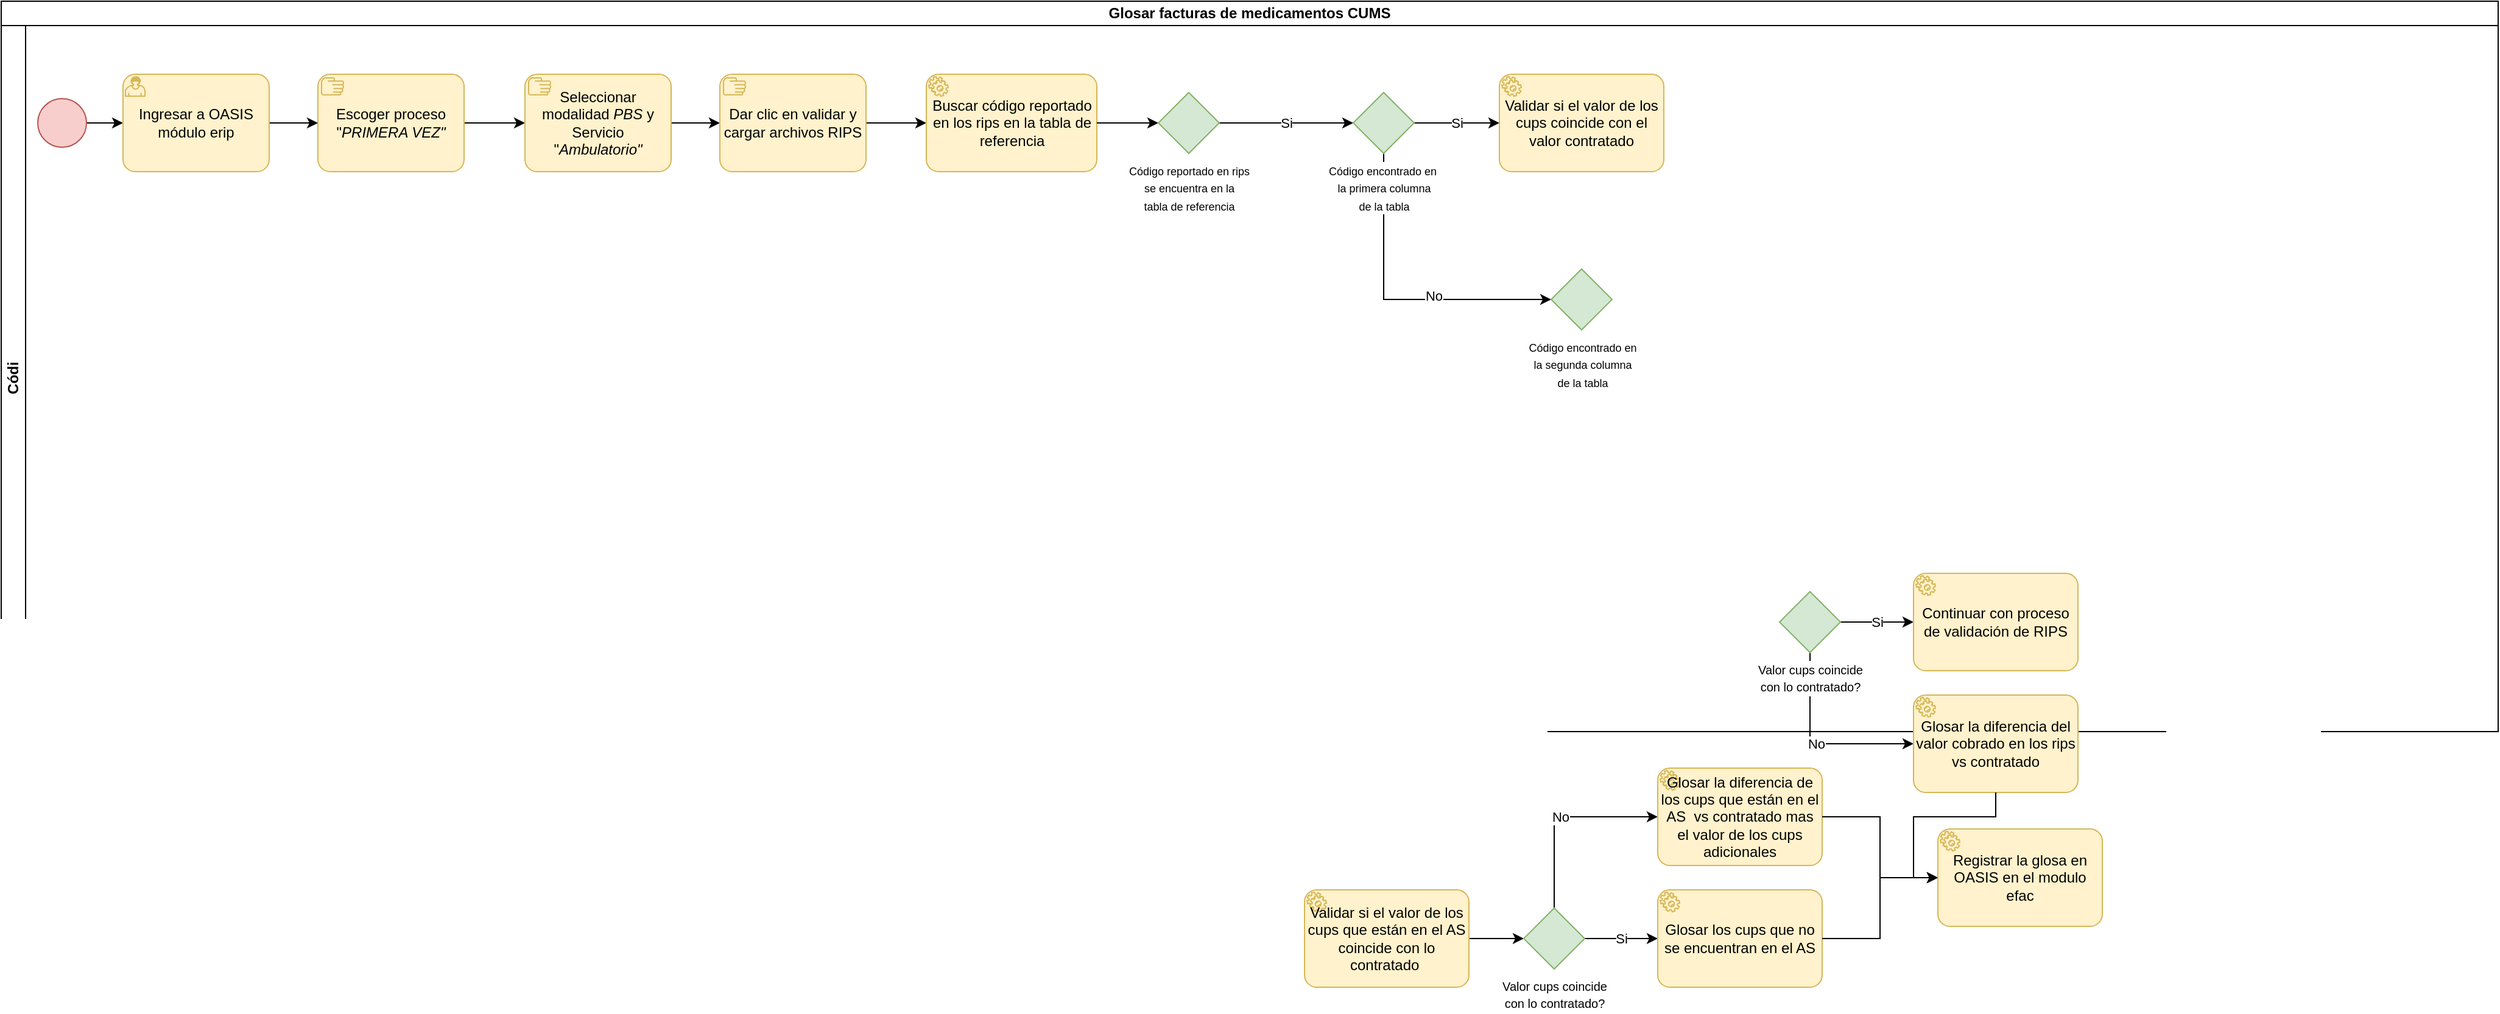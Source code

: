 <mxfile version="21.6.6" type="github">
  <diagram name="Página-1" id="6i_p-R7HKGtbfCE5hA1_">
    <mxGraphModel dx="1674" dy="758" grid="1" gridSize="10" guides="1" tooltips="1" connect="1" arrows="1" fold="1" page="1" pageScale="1" pageWidth="2100" pageHeight="640" math="0" shadow="0">
      <root>
        <mxCell id="0" />
        <mxCell id="1" parent="0" />
        <mxCell id="mdYcMvUlgZSCt1_3ZbtV-1" value="Glosar facturas de medicamentos CUMS" style="swimlane;html=1;childLayout=stackLayout;resizeParent=1;resizeParentMax=0;horizontal=1;startSize=20;horizontalStack=0;whiteSpace=wrap;" vertex="1" parent="1">
          <mxGeometry x="30" y="20" width="2050" height="600" as="geometry" />
        </mxCell>
        <mxCell id="mdYcMvUlgZSCt1_3ZbtV-2" value="Códi" style="swimlane;html=1;startSize=20;horizontal=0;" vertex="1" parent="mdYcMvUlgZSCt1_3ZbtV-1">
          <mxGeometry y="20" width="2050" height="580" as="geometry" />
        </mxCell>
        <mxCell id="mdYcMvUlgZSCt1_3ZbtV-3" style="edgeStyle=orthogonalEdgeStyle;rounded=0;orthogonalLoop=1;jettySize=auto;html=1;entryX=0;entryY=0.5;entryDx=0;entryDy=0;entryPerimeter=0;" edge="1" parent="mdYcMvUlgZSCt1_3ZbtV-2" source="mdYcMvUlgZSCt1_3ZbtV-4" target="mdYcMvUlgZSCt1_3ZbtV-9">
          <mxGeometry relative="1" as="geometry">
            <mxPoint x="100" y="80" as="targetPoint" />
          </mxGeometry>
        </mxCell>
        <mxCell id="mdYcMvUlgZSCt1_3ZbtV-4" value="" style="points=[[0.145,0.145,0],[0.5,0,0],[0.855,0.145,0],[1,0.5,0],[0.855,0.855,0],[0.5,1,0],[0.145,0.855,0],[0,0.5,0]];shape=mxgraph.bpmn.event;html=1;verticalLabelPosition=bottom;labelBackgroundColor=#ffffff;verticalAlign=top;align=center;perimeter=ellipsePerimeter;outlineConnect=0;aspect=fixed;outline=standard;symbol=general;fillColor=#f8cecc;strokeColor=#b85450;" vertex="1" parent="mdYcMvUlgZSCt1_3ZbtV-2">
          <mxGeometry x="30" y="60" width="40" height="40" as="geometry" />
        </mxCell>
        <mxCell id="mdYcMvUlgZSCt1_3ZbtV-5" value="" style="edgeStyle=orthogonalEdgeStyle;rounded=0;orthogonalLoop=1;jettySize=auto;html=1;exitX=1;exitY=0.5;exitDx=0;exitDy=0;exitPerimeter=0;entryX=0;entryY=0.5;entryDx=0;entryDy=0;entryPerimeter=0;" edge="1" parent="mdYcMvUlgZSCt1_3ZbtV-2" source="mdYcMvUlgZSCt1_3ZbtV-10" target="mdYcMvUlgZSCt1_3ZbtV-12">
          <mxGeometry relative="1" as="geometry">
            <mxPoint x="550" y="80" as="sourcePoint" />
          </mxGeometry>
        </mxCell>
        <mxCell id="mdYcMvUlgZSCt1_3ZbtV-6" style="edgeStyle=orthogonalEdgeStyle;rounded=0;orthogonalLoop=1;jettySize=auto;html=1;entryX=0;entryY=0.5;entryDx=0;entryDy=0;entryPerimeter=0;" edge="1" parent="mdYcMvUlgZSCt1_3ZbtV-2" source="mdYcMvUlgZSCt1_3ZbtV-7" target="mdYcMvUlgZSCt1_3ZbtV-10">
          <mxGeometry relative="1" as="geometry" />
        </mxCell>
        <mxCell id="mdYcMvUlgZSCt1_3ZbtV-7" value="Escoger proceso &quot;&lt;i&gt;PRIMERA VEZ&quot;&lt;/i&gt;" style="points=[[0.25,0,0],[0.5,0,0],[0.75,0,0],[1,0.25,0],[1,0.5,0],[1,0.75,0],[0.75,1,0],[0.5,1,0],[0.25,1,0],[0,0.75,0],[0,0.5,0],[0,0.25,0]];shape=mxgraph.bpmn.task;whiteSpace=wrap;rectStyle=rounded;size=10;html=1;container=1;expand=0;collapsible=0;taskMarker=manual;fillColor=#fff2cc;strokeColor=#d6b656;" vertex="1" parent="mdYcMvUlgZSCt1_3ZbtV-2">
          <mxGeometry x="260" y="40" width="120" height="80" as="geometry" />
        </mxCell>
        <mxCell id="mdYcMvUlgZSCt1_3ZbtV-8" style="edgeStyle=orthogonalEdgeStyle;rounded=0;orthogonalLoop=1;jettySize=auto;html=1;" edge="1" parent="mdYcMvUlgZSCt1_3ZbtV-2" source="mdYcMvUlgZSCt1_3ZbtV-9" target="mdYcMvUlgZSCt1_3ZbtV-7">
          <mxGeometry relative="1" as="geometry">
            <mxPoint x="260" y="80" as="targetPoint" />
          </mxGeometry>
        </mxCell>
        <mxCell id="mdYcMvUlgZSCt1_3ZbtV-9" value="Ingresar a OASIS módulo erip" style="points=[[0.25,0,0],[0.5,0,0],[0.75,0,0],[1,0.25,0],[1,0.5,0],[1,0.75,0],[0.75,1,0],[0.5,1,0],[0.25,1,0],[0,0.75,0],[0,0.5,0],[0,0.25,0]];shape=mxgraph.bpmn.task;whiteSpace=wrap;rectStyle=rounded;size=10;html=1;container=1;expand=0;collapsible=0;taskMarker=user;fillColor=#fff2cc;strokeColor=#d6b656;" vertex="1" parent="mdYcMvUlgZSCt1_3ZbtV-2">
          <mxGeometry x="100" y="40" width="120" height="80" as="geometry" />
        </mxCell>
        <mxCell id="mdYcMvUlgZSCt1_3ZbtV-10" value="Seleccionar modalidad &lt;i&gt;PBS &lt;/i&gt;y Servicio &quot;&lt;i&gt;Ambulatorio&quot;&lt;/i&gt;" style="points=[[0.25,0,0],[0.5,0,0],[0.75,0,0],[1,0.25,0],[1,0.5,0],[1,0.75,0],[0.75,1,0],[0.5,1,0],[0.25,1,0],[0,0.75,0],[0,0.5,0],[0,0.25,0]];shape=mxgraph.bpmn.task;whiteSpace=wrap;rectStyle=rounded;size=10;html=1;container=1;expand=0;collapsible=0;taskMarker=manual;fillColor=#fff2cc;strokeColor=#d6b656;" vertex="1" parent="mdYcMvUlgZSCt1_3ZbtV-2">
          <mxGeometry x="430" y="40" width="120" height="80" as="geometry" />
        </mxCell>
        <mxCell id="mdYcMvUlgZSCt1_3ZbtV-11" style="edgeStyle=orthogonalEdgeStyle;rounded=0;orthogonalLoop=1;jettySize=auto;html=1;entryX=0;entryY=0.5;entryDx=0;entryDy=0;entryPerimeter=0;" edge="1" parent="mdYcMvUlgZSCt1_3ZbtV-2" source="mdYcMvUlgZSCt1_3ZbtV-12" target="mdYcMvUlgZSCt1_3ZbtV-14">
          <mxGeometry relative="1" as="geometry" />
        </mxCell>
        <mxCell id="mdYcMvUlgZSCt1_3ZbtV-12" value="Dar clic en validar y cargar archivos RIPS" style="points=[[0.25,0,0],[0.5,0,0],[0.75,0,0],[1,0.25,0],[1,0.5,0],[1,0.75,0],[0.75,1,0],[0.5,1,0],[0.25,1,0],[0,0.75,0],[0,0.5,0],[0,0.25,0]];shape=mxgraph.bpmn.task;whiteSpace=wrap;rectStyle=rounded;size=10;html=1;container=1;expand=0;collapsible=0;taskMarker=manual;fillColor=#fff2cc;strokeColor=#d6b656;" vertex="1" parent="mdYcMvUlgZSCt1_3ZbtV-2">
          <mxGeometry x="590" y="40" width="120" height="80" as="geometry" />
        </mxCell>
        <mxCell id="mdYcMvUlgZSCt1_3ZbtV-13" value="Si" style="edgeStyle=orthogonalEdgeStyle;rounded=0;orthogonalLoop=1;jettySize=auto;html=1;entryX=0;entryY=0.5;entryDx=0;entryDy=0;entryPerimeter=0;exitX=1;exitY=0.5;exitDx=0;exitDy=0;exitPerimeter=0;" edge="1" parent="mdYcMvUlgZSCt1_3ZbtV-2" source="mdYcMvUlgZSCt1_3ZbtV-44" target="mdYcMvUlgZSCt1_3ZbtV-40">
          <mxGeometry relative="1" as="geometry">
            <mxPoint x="990" y="-80" as="sourcePoint" />
            <mxPoint x="940" y="80" as="targetPoint" />
          </mxGeometry>
        </mxCell>
        <mxCell id="mdYcMvUlgZSCt1_3ZbtV-14" value="Buscar código reportado en los rips en la tabla de referencia" style="points=[[0.25,0,0],[0.5,0,0],[0.75,0,0],[1,0.25,0],[1,0.5,0],[1,0.75,0],[0.75,1,0],[0.5,1,0],[0.25,1,0],[0,0.75,0],[0,0.5,0],[0,0.25,0]];shape=mxgraph.bpmn.task;whiteSpace=wrap;rectStyle=rounded;size=10;html=1;container=1;expand=0;collapsible=0;taskMarker=service;fillColor=#fff2cc;strokeColor=#d6b656;" vertex="1" parent="mdYcMvUlgZSCt1_3ZbtV-2">
          <mxGeometry x="759.5" y="40" width="140" height="80" as="geometry" />
        </mxCell>
        <mxCell id="mdYcMvUlgZSCt1_3ZbtV-16" value="Validar si el valor de los cups coincide con el valor contratado" style="points=[[0.25,0,0],[0.5,0,0],[0.75,0,0],[1,0.25,0],[1,0.5,0],[1,0.75,0],[0.75,1,0],[0.5,1,0],[0.25,1,0],[0,0.75,0],[0,0.5,0],[0,0.25,0]];shape=mxgraph.bpmn.task;whiteSpace=wrap;rectStyle=rounded;size=10;html=1;container=1;expand=0;collapsible=0;taskMarker=service;fillColor=#fff2cc;strokeColor=#d6b656;" vertex="1" parent="mdYcMvUlgZSCt1_3ZbtV-2">
          <mxGeometry x="1230" y="40" width="135" height="80" as="geometry" />
        </mxCell>
        <mxCell id="mdYcMvUlgZSCt1_3ZbtV-31" value="Si" style="edgeStyle=orthogonalEdgeStyle;rounded=0;orthogonalLoop=1;jettySize=auto;html=1;" edge="1" parent="mdYcMvUlgZSCt1_3ZbtV-2" source="mdYcMvUlgZSCt1_3ZbtV-33" target="mdYcMvUlgZSCt1_3ZbtV-34">
          <mxGeometry relative="1" as="geometry">
            <mxPoint x="1570" y="490" as="targetPoint" />
          </mxGeometry>
        </mxCell>
        <mxCell id="mdYcMvUlgZSCt1_3ZbtV-32" value="No" style="edgeStyle=orthogonalEdgeStyle;rounded=0;orthogonalLoop=1;jettySize=auto;html=1;entryX=0;entryY=0.5;entryDx=0;entryDy=0;entryPerimeter=0;" edge="1" parent="mdYcMvUlgZSCt1_3ZbtV-2" source="mdYcMvUlgZSCt1_3ZbtV-33" target="mdYcMvUlgZSCt1_3ZbtV-36">
          <mxGeometry relative="1" as="geometry">
            <mxPoint x="1485" y="600" as="targetPoint" />
            <Array as="points">
              <mxPoint x="1485" y="590" />
            </Array>
          </mxGeometry>
        </mxCell>
        <mxCell id="mdYcMvUlgZSCt1_3ZbtV-33" value="&lt;font style=&quot;font-size: 10px;&quot;&gt;Valor cups coincide&lt;br&gt;con lo contratado?&lt;/font&gt;" style="points=[[0.25,0.25,0],[0.5,0,0],[0.75,0.25,0],[1,0.5,0],[0.75,0.75,0],[0.5,1,0],[0.25,0.75,0],[0,0.5,0]];shape=mxgraph.bpmn.gateway2;html=1;verticalLabelPosition=bottom;labelBackgroundColor=#ffffff;verticalAlign=top;align=center;perimeter=rhombusPerimeter;outlineConnect=0;outline=none;symbol=none;fillColor=#d5e8d4;strokeColor=#82b366;" vertex="1" parent="mdYcMvUlgZSCt1_3ZbtV-2">
          <mxGeometry x="1460" y="465" width="50" height="50" as="geometry" />
        </mxCell>
        <mxCell id="mdYcMvUlgZSCt1_3ZbtV-34" value="Continuar con proceso de validación de RIPS" style="points=[[0.25,0,0],[0.5,0,0],[0.75,0,0],[1,0.25,0],[1,0.5,0],[1,0.75,0],[0.75,1,0],[0.5,1,0],[0.25,1,0],[0,0.75,0],[0,0.5,0],[0,0.25,0]];shape=mxgraph.bpmn.task;whiteSpace=wrap;rectStyle=rounded;size=10;html=1;container=1;expand=0;collapsible=0;taskMarker=service;fillColor=#fff2cc;strokeColor=#d6b656;" vertex="1" parent="mdYcMvUlgZSCt1_3ZbtV-2">
          <mxGeometry x="1570" y="450" width="135" height="80" as="geometry" />
        </mxCell>
        <mxCell id="mdYcMvUlgZSCt1_3ZbtV-36" value="Glosar la diferencia del valor cobrado en los rips vs contratado" style="points=[[0.25,0,0],[0.5,0,0],[0.75,0,0],[1,0.25,0],[1,0.5,0],[1,0.75,0],[0.75,1,0],[0.5,1,0],[0.25,1,0],[0,0.75,0],[0,0.5,0],[0,0.25,0]];shape=mxgraph.bpmn.task;whiteSpace=wrap;rectStyle=rounded;size=10;html=1;container=1;expand=0;collapsible=0;taskMarker=service;fillColor=#fff2cc;strokeColor=#d6b656;" vertex="1" parent="mdYcMvUlgZSCt1_3ZbtV-2">
          <mxGeometry x="1570" y="550" width="135" height="80" as="geometry" />
        </mxCell>
        <mxCell id="mdYcMvUlgZSCt1_3ZbtV-41" value="Si" style="edgeStyle=orthogonalEdgeStyle;rounded=0;orthogonalLoop=1;jettySize=auto;html=1;entryX=0;entryY=0.5;entryDx=0;entryDy=0;entryPerimeter=0;" edge="1" parent="mdYcMvUlgZSCt1_3ZbtV-2" source="mdYcMvUlgZSCt1_3ZbtV-40" target="mdYcMvUlgZSCt1_3ZbtV-16">
          <mxGeometry relative="1" as="geometry" />
        </mxCell>
        <mxCell id="mdYcMvUlgZSCt1_3ZbtV-45" style="edgeStyle=orthogonalEdgeStyle;rounded=0;orthogonalLoop=1;jettySize=auto;html=1;entryX=0;entryY=0.5;entryDx=0;entryDy=0;entryPerimeter=0;" edge="1" parent="mdYcMvUlgZSCt1_3ZbtV-2" source="mdYcMvUlgZSCt1_3ZbtV-40" target="mdYcMvUlgZSCt1_3ZbtV-47">
          <mxGeometry relative="1" as="geometry">
            <mxPoint x="1135" y="240" as="targetPoint" />
            <Array as="points">
              <mxPoint x="1135" y="225" />
            </Array>
          </mxGeometry>
        </mxCell>
        <mxCell id="mdYcMvUlgZSCt1_3ZbtV-46" value="No" style="edgeLabel;html=1;align=center;verticalAlign=middle;resizable=0;points=[];" vertex="1" connectable="0" parent="mdYcMvUlgZSCt1_3ZbtV-45">
          <mxGeometry x="0.247" y="3" relative="1" as="geometry">
            <mxPoint as="offset" />
          </mxGeometry>
        </mxCell>
        <mxCell id="mdYcMvUlgZSCt1_3ZbtV-40" value="&lt;font style=&quot;font-size: 9px;&quot;&gt;Código encontrado en&amp;nbsp;&lt;br&gt;la primera columna&lt;br&gt;de la tabla&lt;/font&gt;" style="points=[[0.25,0.25,0],[0.5,0,0],[0.75,0.25,0],[1,0.5,0],[0.75,0.75,0],[0.5,1,0],[0.25,0.75,0],[0,0.5,0]];shape=mxgraph.bpmn.gateway2;html=1;verticalLabelPosition=bottom;labelBackgroundColor=#ffffff;verticalAlign=top;align=center;perimeter=rhombusPerimeter;outlineConnect=0;outline=none;symbol=none;fillColor=#d5e8d4;strokeColor=#82b366;" vertex="1" parent="mdYcMvUlgZSCt1_3ZbtV-2">
          <mxGeometry x="1110" y="55" width="50" height="50" as="geometry" />
        </mxCell>
        <mxCell id="mdYcMvUlgZSCt1_3ZbtV-43" value="" style="edgeStyle=orthogonalEdgeStyle;rounded=0;orthogonalLoop=1;jettySize=auto;html=1;entryX=0;entryY=0.5;entryDx=0;entryDy=0;entryPerimeter=0;" edge="1" parent="mdYcMvUlgZSCt1_3ZbtV-2" source="mdYcMvUlgZSCt1_3ZbtV-14" target="mdYcMvUlgZSCt1_3ZbtV-44">
          <mxGeometry relative="1" as="geometry">
            <mxPoint x="930" y="120" as="sourcePoint" />
            <mxPoint x="950" y="80" as="targetPoint" />
          </mxGeometry>
        </mxCell>
        <mxCell id="mdYcMvUlgZSCt1_3ZbtV-44" value="&lt;font style=&quot;font-size: 9px;&quot;&gt;Código reportado en rips&lt;br&gt;&lt;font style=&quot;&quot;&gt;se encuentra en la&lt;br&gt;tabla de referencia&lt;/font&gt;&lt;/font&gt;" style="points=[[0.25,0.25,0],[0.5,0,0],[0.75,0.25,0],[1,0.5,0],[0.75,0.75,0],[0.5,1,0],[0.25,0.75,0],[0,0.5,0]];shape=mxgraph.bpmn.gateway2;html=1;verticalLabelPosition=bottom;labelBackgroundColor=#ffffff;verticalAlign=top;align=center;perimeter=rhombusPerimeter;outlineConnect=0;outline=none;symbol=none;fillColor=#d5e8d4;strokeColor=#82b366;" vertex="1" parent="mdYcMvUlgZSCt1_3ZbtV-2">
          <mxGeometry x="950" y="55" width="50" height="50" as="geometry" />
        </mxCell>
        <mxCell id="mdYcMvUlgZSCt1_3ZbtV-47" value="&lt;font style=&quot;font-size: 9px;&quot;&gt;Código encontrado en&lt;br&gt;la segunda columna&lt;br&gt;de la tabla&lt;/font&gt;" style="points=[[0.25,0.25,0],[0.5,0,0],[0.75,0.25,0],[1,0.5,0],[0.75,0.75,0],[0.5,1,0],[0.25,0.75,0],[0,0.5,0]];shape=mxgraph.bpmn.gateway2;html=1;verticalLabelPosition=bottom;labelBackgroundColor=#ffffff;verticalAlign=top;align=center;perimeter=rhombusPerimeter;outlineConnect=0;outline=none;symbol=none;fillColor=#d5e8d4;strokeColor=#82b366;" vertex="1" parent="mdYcMvUlgZSCt1_3ZbtV-2">
          <mxGeometry x="1272.5" y="200" width="50" height="50" as="geometry" />
        </mxCell>
        <mxCell id="mdYcMvUlgZSCt1_3ZbtV-21" style="edgeStyle=orthogonalEdgeStyle;rounded=0;orthogonalLoop=1;jettySize=auto;html=1;entryX=0;entryY=0.5;entryDx=0;entryDy=0;entryPerimeter=0;" edge="1" parent="1" source="mdYcMvUlgZSCt1_3ZbtV-22" target="mdYcMvUlgZSCt1_3ZbtV-25">
          <mxGeometry relative="1" as="geometry">
            <mxPoint x="1280" y="760" as="targetPoint" />
          </mxGeometry>
        </mxCell>
        <mxCell id="mdYcMvUlgZSCt1_3ZbtV-22" value="Validar si el valor de los cups que están en el AS coincide con lo contratado&amp;nbsp;" style="points=[[0.25,0,0],[0.5,0,0],[0.75,0,0],[1,0.25,0],[1,0.5,0],[1,0.75,0],[0.75,1,0],[0.5,1,0],[0.25,1,0],[0,0.75,0],[0,0.5,0],[0,0.25,0]];shape=mxgraph.bpmn.task;whiteSpace=wrap;rectStyle=rounded;size=10;html=1;container=1;expand=0;collapsible=0;taskMarker=service;fillColor=#fff2cc;strokeColor=#d6b656;" vertex="1" parent="1">
          <mxGeometry x="1100" y="750" width="135" height="80" as="geometry" />
        </mxCell>
        <mxCell id="mdYcMvUlgZSCt1_3ZbtV-23" value="Si" style="edgeStyle=orthogonalEdgeStyle;rounded=0;orthogonalLoop=1;jettySize=auto;html=1;entryX=0;entryY=0.5;entryDx=0;entryDy=0;entryPerimeter=0;" edge="1" parent="1" source="mdYcMvUlgZSCt1_3ZbtV-25" target="mdYcMvUlgZSCt1_3ZbtV-27">
          <mxGeometry relative="1" as="geometry">
            <mxPoint x="1390" y="760" as="targetPoint" />
          </mxGeometry>
        </mxCell>
        <mxCell id="mdYcMvUlgZSCt1_3ZbtV-24" value="No" style="edgeStyle=orthogonalEdgeStyle;rounded=0;orthogonalLoop=1;jettySize=auto;html=1;entryX=0;entryY=0.5;entryDx=0;entryDy=0;entryPerimeter=0;" edge="1" parent="1" source="mdYcMvUlgZSCt1_3ZbtV-25" target="mdYcMvUlgZSCt1_3ZbtV-29">
          <mxGeometry relative="1" as="geometry">
            <mxPoint x="1305" y="650" as="targetPoint" />
            <Array as="points">
              <mxPoint x="1305" y="690" />
            </Array>
          </mxGeometry>
        </mxCell>
        <mxCell id="mdYcMvUlgZSCt1_3ZbtV-25" value="&lt;font style=&quot;font-size: 10px;&quot;&gt;Valor cups coincide&lt;br&gt;con lo contratado?&lt;/font&gt;" style="points=[[0.25,0.25,0],[0.5,0,0],[0.75,0.25,0],[1,0.5,0],[0.75,0.75,0],[0.5,1,0],[0.25,0.75,0],[0,0.5,0]];shape=mxgraph.bpmn.gateway2;html=1;verticalLabelPosition=bottom;labelBackgroundColor=#ffffff;verticalAlign=top;align=center;perimeter=rhombusPerimeter;outlineConnect=0;outline=none;symbol=none;fillColor=#d5e8d4;strokeColor=#82b366;" vertex="1" parent="1">
          <mxGeometry x="1280" y="765" width="50" height="50" as="geometry" />
        </mxCell>
        <mxCell id="mdYcMvUlgZSCt1_3ZbtV-27" value="Glosar los cups que no se encuentran en el AS" style="points=[[0.25,0,0],[0.5,0,0],[0.75,0,0],[1,0.25,0],[1,0.5,0],[1,0.75,0],[0.75,1,0],[0.5,1,0],[0.25,1,0],[0,0.75,0],[0,0.5,0],[0,0.25,0]];shape=mxgraph.bpmn.task;whiteSpace=wrap;rectStyle=rounded;size=10;html=1;container=1;expand=0;collapsible=0;taskMarker=service;fillColor=#fff2cc;strokeColor=#d6b656;" vertex="1" parent="1">
          <mxGeometry x="1390" y="750" width="135" height="80" as="geometry" />
        </mxCell>
        <mxCell id="mdYcMvUlgZSCt1_3ZbtV-29" value="Glosar la diferencia de los cups que están en el AS&amp;nbsp; vs contratado mas el valor de los cups adicionales" style="points=[[0.25,0,0],[0.5,0,0],[0.75,0,0],[1,0.25,0],[1,0.5,0],[1,0.75,0],[0.75,1,0],[0.5,1,0],[0.25,1,0],[0,0.75,0],[0,0.5,0],[0,0.25,0]];shape=mxgraph.bpmn.task;whiteSpace=wrap;rectStyle=rounded;size=10;html=1;container=1;expand=0;collapsible=0;taskMarker=service;fillColor=#fff2cc;strokeColor=#d6b656;" vertex="1" parent="1">
          <mxGeometry x="1390" y="650" width="135" height="80" as="geometry" />
        </mxCell>
        <mxCell id="mdYcMvUlgZSCt1_3ZbtV-26" style="edgeStyle=orthogonalEdgeStyle;rounded=0;orthogonalLoop=1;jettySize=auto;html=1;entryX=0;entryY=0.5;entryDx=0;entryDy=0;entryPerimeter=0;" edge="1" parent="1" source="mdYcMvUlgZSCt1_3ZbtV-27" target="mdYcMvUlgZSCt1_3ZbtV-30">
          <mxGeometry relative="1" as="geometry" />
        </mxCell>
        <mxCell id="mdYcMvUlgZSCt1_3ZbtV-28" style="edgeStyle=orthogonalEdgeStyle;rounded=0;orthogonalLoop=1;jettySize=auto;html=1;entryX=0;entryY=0.5;entryDx=0;entryDy=0;entryPerimeter=0;" edge="1" parent="1" source="mdYcMvUlgZSCt1_3ZbtV-29" target="mdYcMvUlgZSCt1_3ZbtV-30">
          <mxGeometry relative="1" as="geometry" />
        </mxCell>
        <mxCell id="mdYcMvUlgZSCt1_3ZbtV-30" value="Registrar la glosa en OASIS en el modulo efac" style="points=[[0.25,0,0],[0.5,0,0],[0.75,0,0],[1,0.25,0],[1,0.5,0],[1,0.75,0],[0.75,1,0],[0.5,1,0],[0.25,1,0],[0,0.75,0],[0,0.5,0],[0,0.25,0]];shape=mxgraph.bpmn.task;whiteSpace=wrap;rectStyle=rounded;size=10;html=1;container=1;expand=0;collapsible=0;taskMarker=service;fillColor=#fff2cc;strokeColor=#d6b656;" vertex="1" parent="1">
          <mxGeometry x="1620" y="700" width="135" height="80" as="geometry" />
        </mxCell>
        <mxCell id="mdYcMvUlgZSCt1_3ZbtV-35" style="edgeStyle=orthogonalEdgeStyle;rounded=0;orthogonalLoop=1;jettySize=auto;html=1;entryX=0;entryY=0.5;entryDx=0;entryDy=0;entryPerimeter=0;" edge="1" parent="1" source="mdYcMvUlgZSCt1_3ZbtV-36" target="mdYcMvUlgZSCt1_3ZbtV-30">
          <mxGeometry relative="1" as="geometry" />
        </mxCell>
      </root>
    </mxGraphModel>
  </diagram>
</mxfile>
